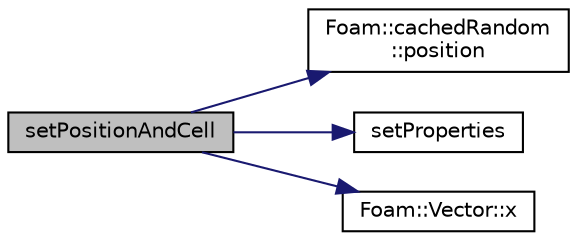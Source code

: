 digraph "setPositionAndCell"
{
  bgcolor="transparent";
  edge [fontname="Helvetica",fontsize="10",labelfontname="Helvetica",labelfontsize="10"];
  node [fontname="Helvetica",fontsize="10",shape=record];
  rankdir="LR";
  Node52 [label="setPositionAndCell",height=0.2,width=0.4,color="black", fillcolor="grey75", style="filled", fontcolor="black"];
  Node52 -> Node53 [color="midnightblue",fontsize="10",style="solid",fontname="Helvetica"];
  Node53 [label="Foam::cachedRandom\l::position",height=0.2,width=0.4,color="black",URL="$a29341.html#a1f066a90b0e9f9d8cf1272384eecd896",tooltip="Return a sample between start and end. "];
  Node52 -> Node54 [color="midnightblue",fontsize="10",style="solid",fontname="Helvetica"];
  Node54 [label="setProperties",height=0.2,width=0.4,color="black",URL="$a25205.html#a9c29fb14e9bea94ae75c185efe894b00",tooltip="Set the parcel properties. "];
  Node52 -> Node55 [color="midnightblue",fontsize="10",style="solid",fontname="Helvetica"];
  Node55 [label="Foam::Vector::x",height=0.2,width=0.4,color="black",URL="$a29749.html#a63327976e5a8359700064a02ae22548e"];
}
